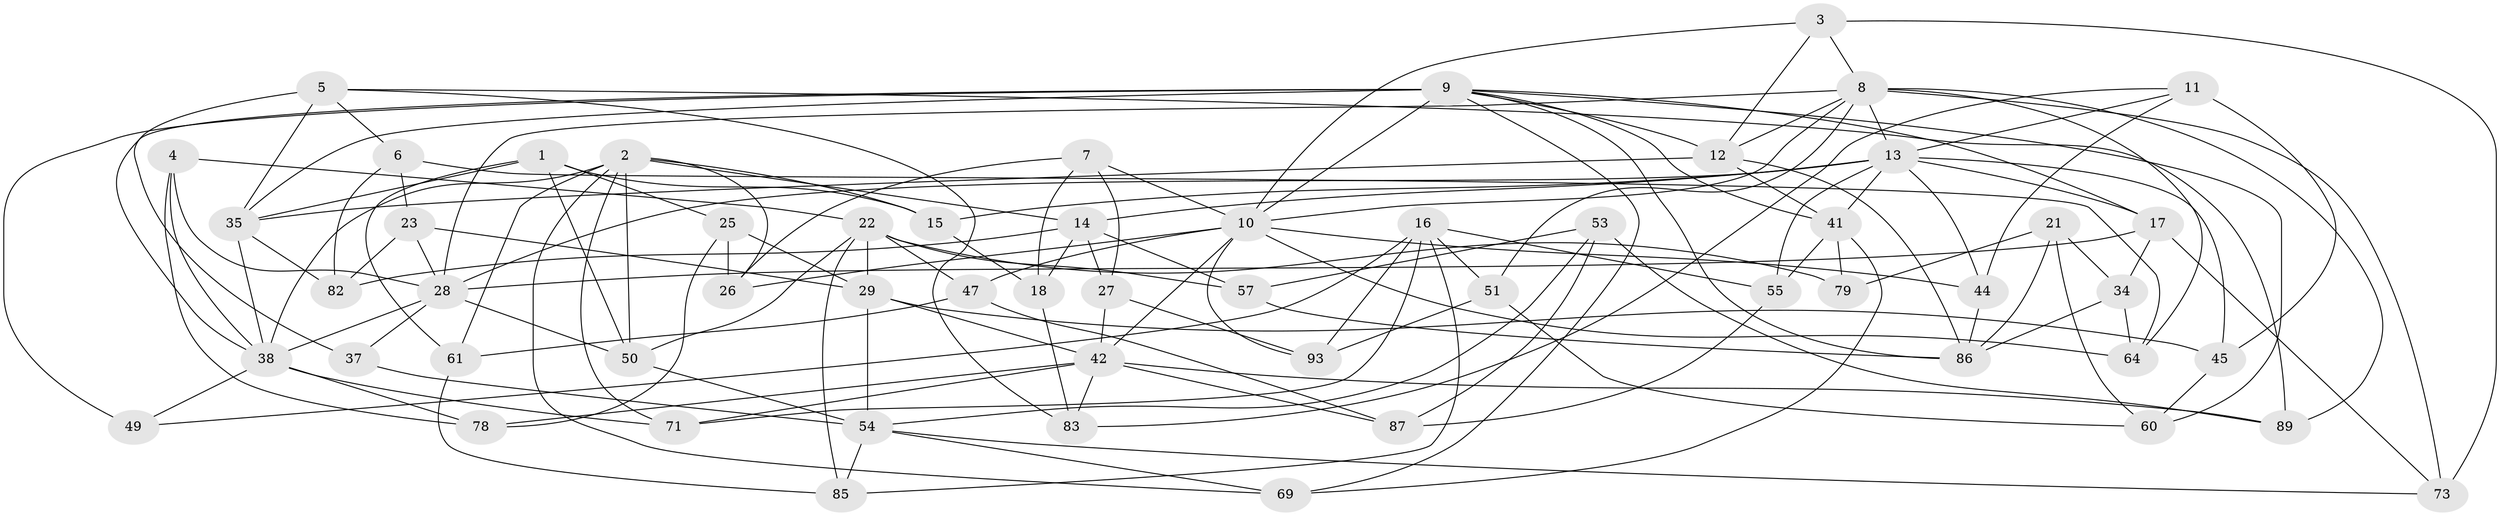 // original degree distribution, {4: 1.0}
// Generated by graph-tools (version 1.1) at 2025/20/03/04/25 18:20:34]
// undirected, 57 vertices, 144 edges
graph export_dot {
graph [start="1"]
  node [color=gray90,style=filled];
  1 [super="+30"];
  2 [super="+52+84"];
  3;
  4;
  5 [super="+95"];
  6;
  7;
  8 [super="+39+19"];
  9 [super="+24+20+33"];
  10 [super="+92+46"];
  11;
  12 [super="+70"];
  13 [super="+58+59"];
  14 [super="+36"];
  15;
  16 [super="+43"];
  17 [super="+31"];
  18;
  21;
  22 [super="+65+40"];
  23;
  25;
  26;
  27;
  28 [super="+76+56"];
  29 [super="+32"];
  34;
  35 [super="+75"];
  37;
  38 [super="+63+80"];
  41 [super="+62"];
  42 [super="+48"];
  44;
  45;
  47;
  49;
  50 [super="+74"];
  51;
  53;
  54 [super="+90+67"];
  55;
  57;
  60;
  61;
  64;
  69;
  71;
  73;
  78;
  79;
  82;
  83;
  85;
  86 [super="+91"];
  87;
  89;
  93;
  1 -- 15;
  1 -- 61;
  1 -- 50;
  1 -- 35 [weight=2];
  1 -- 25;
  2 -- 26;
  2 -- 71;
  2 -- 15;
  2 -- 38;
  2 -- 50;
  2 -- 69;
  2 -- 61;
  2 -- 14;
  3 -- 8;
  3 -- 10;
  3 -- 73;
  3 -- 12;
  4 -- 78;
  4 -- 38;
  4 -- 22;
  4 -- 28;
  5 -- 89;
  5 -- 37 [weight=2];
  5 -- 83;
  5 -- 6;
  5 -- 35;
  6 -- 82;
  6 -- 23;
  6 -- 64;
  7 -- 10;
  7 -- 27;
  7 -- 18;
  7 -- 26;
  8 -- 89;
  8 -- 51;
  8 -- 12;
  8 -- 10;
  8 -- 73;
  8 -- 64;
  8 -- 13 [weight=2];
  8 -- 28;
  9 -- 41;
  9 -- 60;
  9 -- 49 [weight=2];
  9 -- 12;
  9 -- 69;
  9 -- 17;
  9 -- 38;
  9 -- 10;
  9 -- 86;
  9 -- 35 [weight=2];
  10 -- 26;
  10 -- 93;
  10 -- 64;
  10 -- 42;
  10 -- 44;
  10 -- 47;
  11 -- 45;
  11 -- 44;
  11 -- 83;
  11 -- 13;
  12 -- 41;
  12 -- 35;
  12 -- 86;
  13 -- 44;
  13 -- 55;
  13 -- 28;
  13 -- 17 [weight=2];
  13 -- 45;
  13 -- 41;
  13 -- 14;
  13 -- 15;
  14 -- 82;
  14 -- 57;
  14 -- 18;
  14 -- 27;
  15 -- 18;
  16 -- 85;
  16 -- 71;
  16 -- 49;
  16 -- 51;
  16 -- 93;
  16 -- 55;
  17 -- 73;
  17 -- 28;
  17 -- 34;
  18 -- 83;
  21 -- 34;
  21 -- 60;
  21 -- 86;
  21 -- 79;
  22 -- 50;
  22 -- 29;
  22 -- 57;
  22 -- 79 [weight=2];
  22 -- 85;
  22 -- 47;
  23 -- 82;
  23 -- 29;
  23 -- 28;
  25 -- 78;
  25 -- 26;
  25 -- 29;
  27 -- 93;
  27 -- 42;
  28 -- 50;
  28 -- 38;
  28 -- 37;
  29 -- 45;
  29 -- 42;
  29 -- 54;
  34 -- 86;
  34 -- 64;
  35 -- 82;
  35 -- 38;
  37 -- 54;
  38 -- 78;
  38 -- 49;
  38 -- 71;
  41 -- 69;
  41 -- 79;
  41 -- 55;
  42 -- 71;
  42 -- 83;
  42 -- 87;
  42 -- 89;
  42 -- 78;
  44 -- 86;
  45 -- 60;
  47 -- 87;
  47 -- 61;
  50 -- 54 [weight=2];
  51 -- 60;
  51 -- 93;
  53 -- 87;
  53 -- 89;
  53 -- 57;
  53 -- 54;
  54 -- 73;
  54 -- 85;
  54 -- 69;
  55 -- 87;
  57 -- 86;
  61 -- 85;
}
